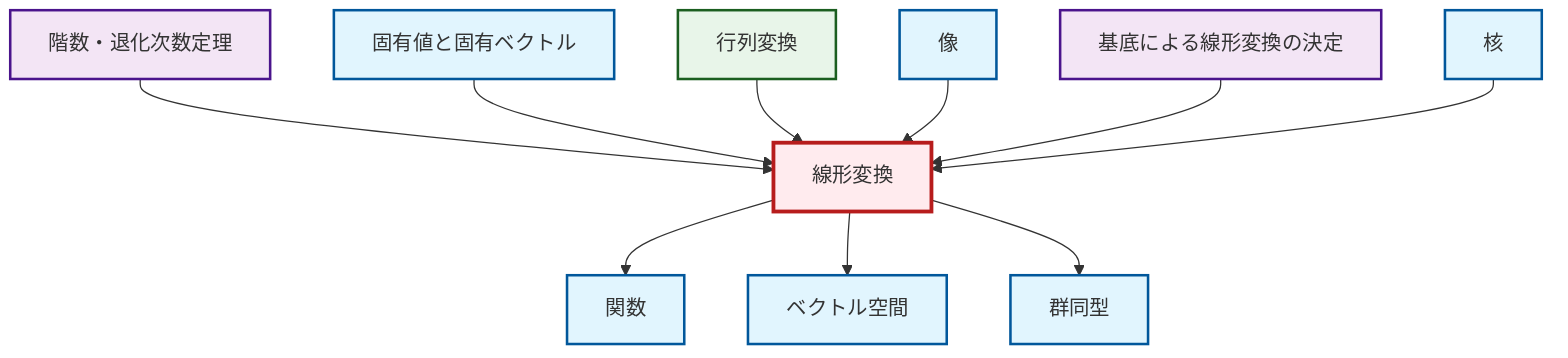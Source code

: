 graph TD
    classDef definition fill:#e1f5fe,stroke:#01579b,stroke-width:2px
    classDef theorem fill:#f3e5f5,stroke:#4a148c,stroke-width:2px
    classDef axiom fill:#fff3e0,stroke:#e65100,stroke-width:2px
    classDef example fill:#e8f5e9,stroke:#1b5e20,stroke-width:2px
    classDef current fill:#ffebee,stroke:#b71c1c,stroke-width:3px
    ex-matrix-transformation["行列変換"]:::example
    thm-rank-nullity["階数・退化次数定理"]:::theorem
    def-isomorphism["群同型"]:::definition
    def-vector-space["ベクトル空間"]:::definition
    def-kernel["核"]:::definition
    def-image["像"]:::definition
    def-function["関数"]:::definition
    def-linear-transformation["線形変換"]:::definition
    thm-linear-transformation-basis["基底による線形変換の決定"]:::theorem
    def-eigenvalue-eigenvector["固有値と固有ベクトル"]:::definition
    thm-rank-nullity --> def-linear-transformation
    def-linear-transformation --> def-function
    def-eigenvalue-eigenvector --> def-linear-transformation
    def-linear-transformation --> def-vector-space
    ex-matrix-transformation --> def-linear-transformation
    def-image --> def-linear-transformation
    thm-linear-transformation-basis --> def-linear-transformation
    def-linear-transformation --> def-isomorphism
    def-kernel --> def-linear-transformation
    class def-linear-transformation current